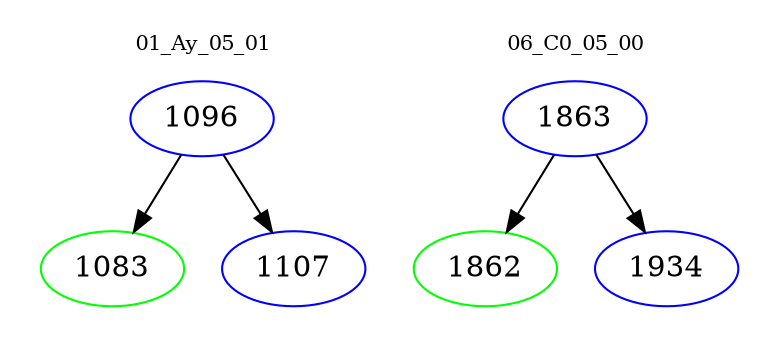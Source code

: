 digraph{
subgraph cluster_0 {
color = white
label = "01_Ay_05_01";
fontsize=10;
T0_1096 [label="1096", color="blue"]
T0_1096 -> T0_1083 [color="black"]
T0_1083 [label="1083", color="green"]
T0_1096 -> T0_1107 [color="black"]
T0_1107 [label="1107", color="blue"]
}
subgraph cluster_1 {
color = white
label = "06_C0_05_00";
fontsize=10;
T1_1863 [label="1863", color="blue"]
T1_1863 -> T1_1862 [color="black"]
T1_1862 [label="1862", color="green"]
T1_1863 -> T1_1934 [color="black"]
T1_1934 [label="1934", color="blue"]
}
}
